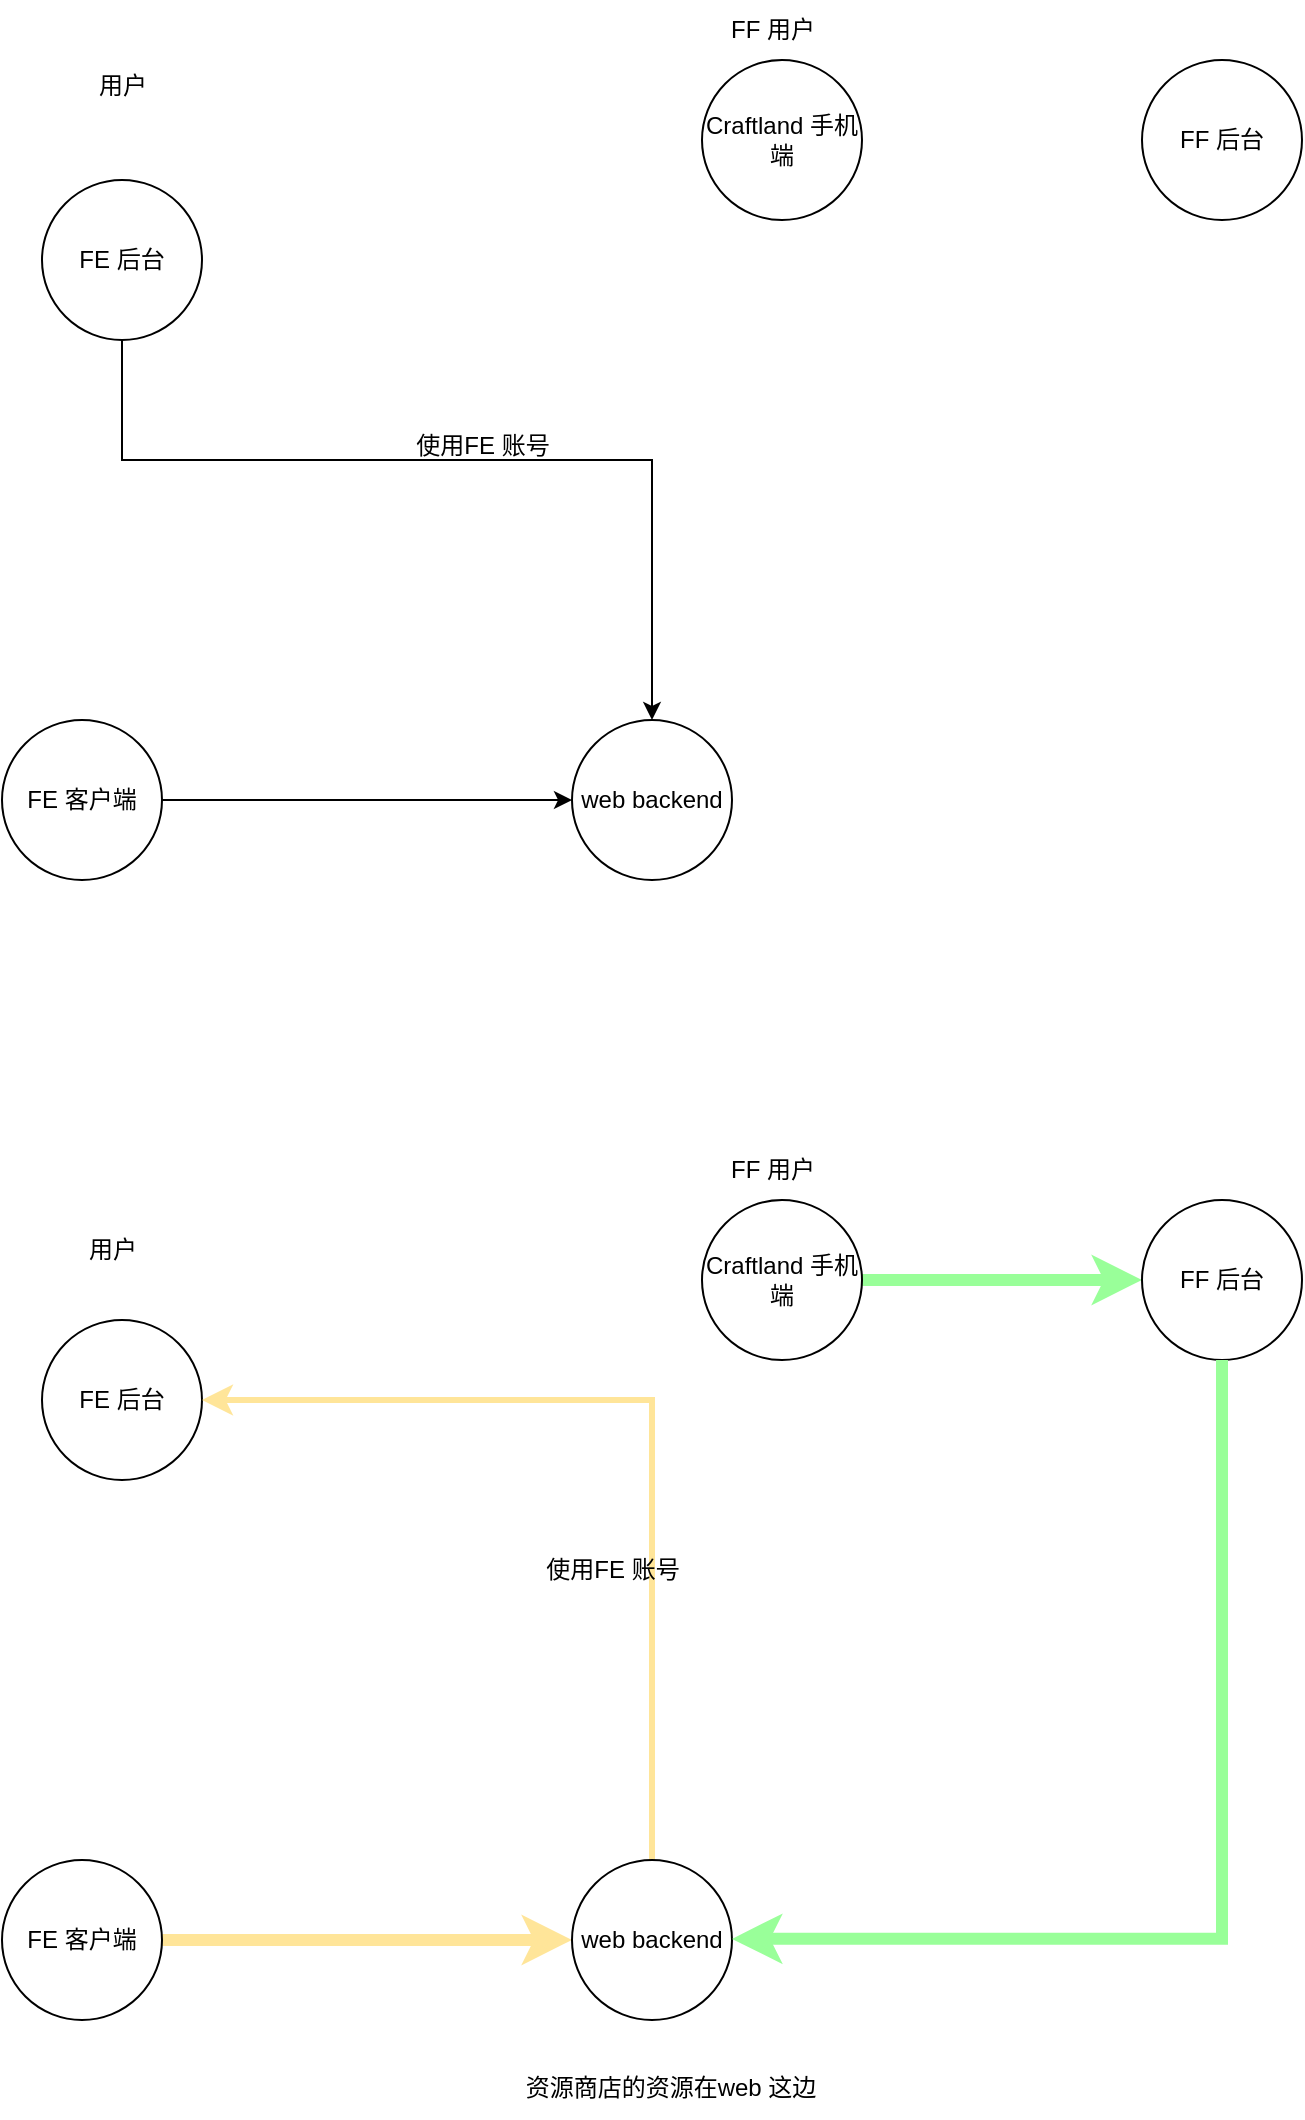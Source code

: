<mxfile version="25.0.1">
  <diagram name="Page-1" id="9W4bwt2Miu3cg4uw8FLi">
    <mxGraphModel dx="1502" dy="865" grid="1" gridSize="10" guides="1" tooltips="1" connect="1" arrows="1" fold="1" page="1" pageScale="1" pageWidth="827" pageHeight="1169" math="0" shadow="0">
      <root>
        <mxCell id="0" />
        <mxCell id="1" parent="0" />
        <mxCell id="-WVo8tm-4n6SNPtc3tLT-7" style="edgeStyle=orthogonalEdgeStyle;rounded=0;orthogonalLoop=1;jettySize=auto;html=1;entryX=0.5;entryY=0;entryDx=0;entryDy=0;" edge="1" parent="1" source="-WVo8tm-4n6SNPtc3tLT-1" target="-WVo8tm-4n6SNPtc3tLT-3">
          <mxGeometry relative="1" as="geometry">
            <Array as="points">
              <mxPoint x="140" y="340" />
              <mxPoint x="405" y="340" />
            </Array>
          </mxGeometry>
        </mxCell>
        <mxCell id="-WVo8tm-4n6SNPtc3tLT-1" value="FE 后台" style="ellipse;whiteSpace=wrap;html=1;aspect=fixed;" vertex="1" parent="1">
          <mxGeometry x="100" y="200" width="80" height="80" as="geometry" />
        </mxCell>
        <mxCell id="-WVo8tm-4n6SNPtc3tLT-6" style="edgeStyle=orthogonalEdgeStyle;rounded=0;orthogonalLoop=1;jettySize=auto;html=1;entryX=0;entryY=0.5;entryDx=0;entryDy=0;" edge="1" parent="1" source="-WVo8tm-4n6SNPtc3tLT-2" target="-WVo8tm-4n6SNPtc3tLT-3">
          <mxGeometry relative="1" as="geometry" />
        </mxCell>
        <mxCell id="-WVo8tm-4n6SNPtc3tLT-2" value="FE 客户端" style="ellipse;whiteSpace=wrap;html=1;aspect=fixed;" vertex="1" parent="1">
          <mxGeometry x="80" y="470" width="80" height="80" as="geometry" />
        </mxCell>
        <mxCell id="-WVo8tm-4n6SNPtc3tLT-3" value="web backend" style="ellipse;whiteSpace=wrap;html=1;" vertex="1" parent="1">
          <mxGeometry x="365" y="470" width="80" height="80" as="geometry" />
        </mxCell>
        <mxCell id="-WVo8tm-4n6SNPtc3tLT-4" value="Craftland 手机端" style="ellipse;whiteSpace=wrap;html=1;" vertex="1" parent="1">
          <mxGeometry x="430" y="140" width="80" height="80" as="geometry" />
        </mxCell>
        <mxCell id="-WVo8tm-4n6SNPtc3tLT-5" value="FF 后台" style="ellipse;whiteSpace=wrap;html=1;" vertex="1" parent="1">
          <mxGeometry x="650" y="140" width="80" height="80" as="geometry" />
        </mxCell>
        <mxCell id="-WVo8tm-4n6SNPtc3tLT-8" value="使用FE 账号" style="text;html=1;align=center;verticalAlign=middle;resizable=0;points=[];autosize=1;strokeColor=none;fillColor=none;" vertex="1" parent="1">
          <mxGeometry x="275" y="318" width="90" height="30" as="geometry" />
        </mxCell>
        <mxCell id="-WVo8tm-4n6SNPtc3tLT-10" value="用户" style="text;html=1;align=center;verticalAlign=middle;resizable=0;points=[];autosize=1;strokeColor=none;fillColor=none;" vertex="1" parent="1">
          <mxGeometry x="115" y="138" width="50" height="30" as="geometry" />
        </mxCell>
        <mxCell id="-WVo8tm-4n6SNPtc3tLT-13" value="FF 用户" style="text;html=1;align=center;verticalAlign=middle;resizable=0;points=[];autosize=1;strokeColor=none;fillColor=none;" vertex="1" parent="1">
          <mxGeometry x="430" y="110" width="70" height="30" as="geometry" />
        </mxCell>
        <mxCell id="-WVo8tm-4n6SNPtc3tLT-15" value="FE 后台" style="ellipse;whiteSpace=wrap;html=1;aspect=fixed;" vertex="1" parent="1">
          <mxGeometry x="100" y="770" width="80" height="80" as="geometry" />
        </mxCell>
        <mxCell id="-WVo8tm-4n6SNPtc3tLT-16" style="edgeStyle=orthogonalEdgeStyle;rounded=0;orthogonalLoop=1;jettySize=auto;html=1;entryX=0;entryY=0.5;entryDx=0;entryDy=0;strokeColor=#FFE599;strokeWidth=6;" edge="1" parent="1" source="-WVo8tm-4n6SNPtc3tLT-17" target="-WVo8tm-4n6SNPtc3tLT-18">
          <mxGeometry relative="1" as="geometry" />
        </mxCell>
        <mxCell id="-WVo8tm-4n6SNPtc3tLT-17" value="FE 客户端" style="ellipse;whiteSpace=wrap;html=1;aspect=fixed;" vertex="1" parent="1">
          <mxGeometry x="80" y="1040" width="80" height="80" as="geometry" />
        </mxCell>
        <mxCell id="-WVo8tm-4n6SNPtc3tLT-28" style="edgeStyle=orthogonalEdgeStyle;rounded=0;orthogonalLoop=1;jettySize=auto;html=1;exitX=0.5;exitY=0;exitDx=0;exitDy=0;entryX=1;entryY=0.5;entryDx=0;entryDy=0;strokeColor=#FFE599;strokeWidth=3;" edge="1" parent="1" source="-WVo8tm-4n6SNPtc3tLT-18" target="-WVo8tm-4n6SNPtc3tLT-15">
          <mxGeometry relative="1" as="geometry" />
        </mxCell>
        <mxCell id="-WVo8tm-4n6SNPtc3tLT-18" value="web backend" style="ellipse;whiteSpace=wrap;html=1;" vertex="1" parent="1">
          <mxGeometry x="365" y="1040" width="80" height="80" as="geometry" />
        </mxCell>
        <mxCell id="-WVo8tm-4n6SNPtc3tLT-24" style="edgeStyle=orthogonalEdgeStyle;rounded=0;orthogonalLoop=1;jettySize=auto;html=1;strokeColor=#99FF99;strokeWidth=6;" edge="1" parent="1" source="-WVo8tm-4n6SNPtc3tLT-19" target="-WVo8tm-4n6SNPtc3tLT-20">
          <mxGeometry relative="1" as="geometry" />
        </mxCell>
        <mxCell id="-WVo8tm-4n6SNPtc3tLT-19" value="Craftland 手机端" style="ellipse;whiteSpace=wrap;html=1;" vertex="1" parent="1">
          <mxGeometry x="430" y="710" width="80" height="80" as="geometry" />
        </mxCell>
        <mxCell id="-WVo8tm-4n6SNPtc3tLT-20" value="FF 后台" style="ellipse;whiteSpace=wrap;html=1;" vertex="1" parent="1">
          <mxGeometry x="650" y="710" width="80" height="80" as="geometry" />
        </mxCell>
        <mxCell id="-WVo8tm-4n6SNPtc3tLT-21" value="使用FE 账号" style="text;html=1;align=center;verticalAlign=middle;resizable=0;points=[];autosize=1;strokeColor=none;fillColor=none;" vertex="1" parent="1">
          <mxGeometry x="340" y="880" width="90" height="30" as="geometry" />
        </mxCell>
        <mxCell id="-WVo8tm-4n6SNPtc3tLT-22" value="用户" style="text;html=1;align=center;verticalAlign=middle;resizable=0;points=[];autosize=1;strokeColor=none;fillColor=none;" vertex="1" parent="1">
          <mxGeometry x="110" y="720" width="50" height="30" as="geometry" />
        </mxCell>
        <mxCell id="-WVo8tm-4n6SNPtc3tLT-23" value="FF 用户" style="text;html=1;align=center;verticalAlign=middle;resizable=0;points=[];autosize=1;strokeColor=none;fillColor=none;" vertex="1" parent="1">
          <mxGeometry x="430" y="680" width="70" height="30" as="geometry" />
        </mxCell>
        <mxCell id="-WVo8tm-4n6SNPtc3tLT-25" style="edgeStyle=orthogonalEdgeStyle;rounded=0;orthogonalLoop=1;jettySize=auto;html=1;entryX=0.913;entryY=0.243;entryDx=0;entryDy=0;entryPerimeter=0;strokeColor=#99FF99;strokeWidth=6;" edge="1" parent="1">
          <mxGeometry relative="1" as="geometry">
            <mxPoint x="690" y="790" as="sourcePoint" />
            <mxPoint x="445.0" y="1079.44" as="targetPoint" />
            <Array as="points">
              <mxPoint x="690" y="1079" />
            </Array>
          </mxGeometry>
        </mxCell>
        <mxCell id="-WVo8tm-4n6SNPtc3tLT-29" value="资源商店的资源在web 这边" style="text;html=1;align=center;verticalAlign=middle;resizable=0;points=[];autosize=1;strokeColor=none;fillColor=none;" vertex="1" parent="1">
          <mxGeometry x="329" y="1139" width="170" height="30" as="geometry" />
        </mxCell>
      </root>
    </mxGraphModel>
  </diagram>
</mxfile>
